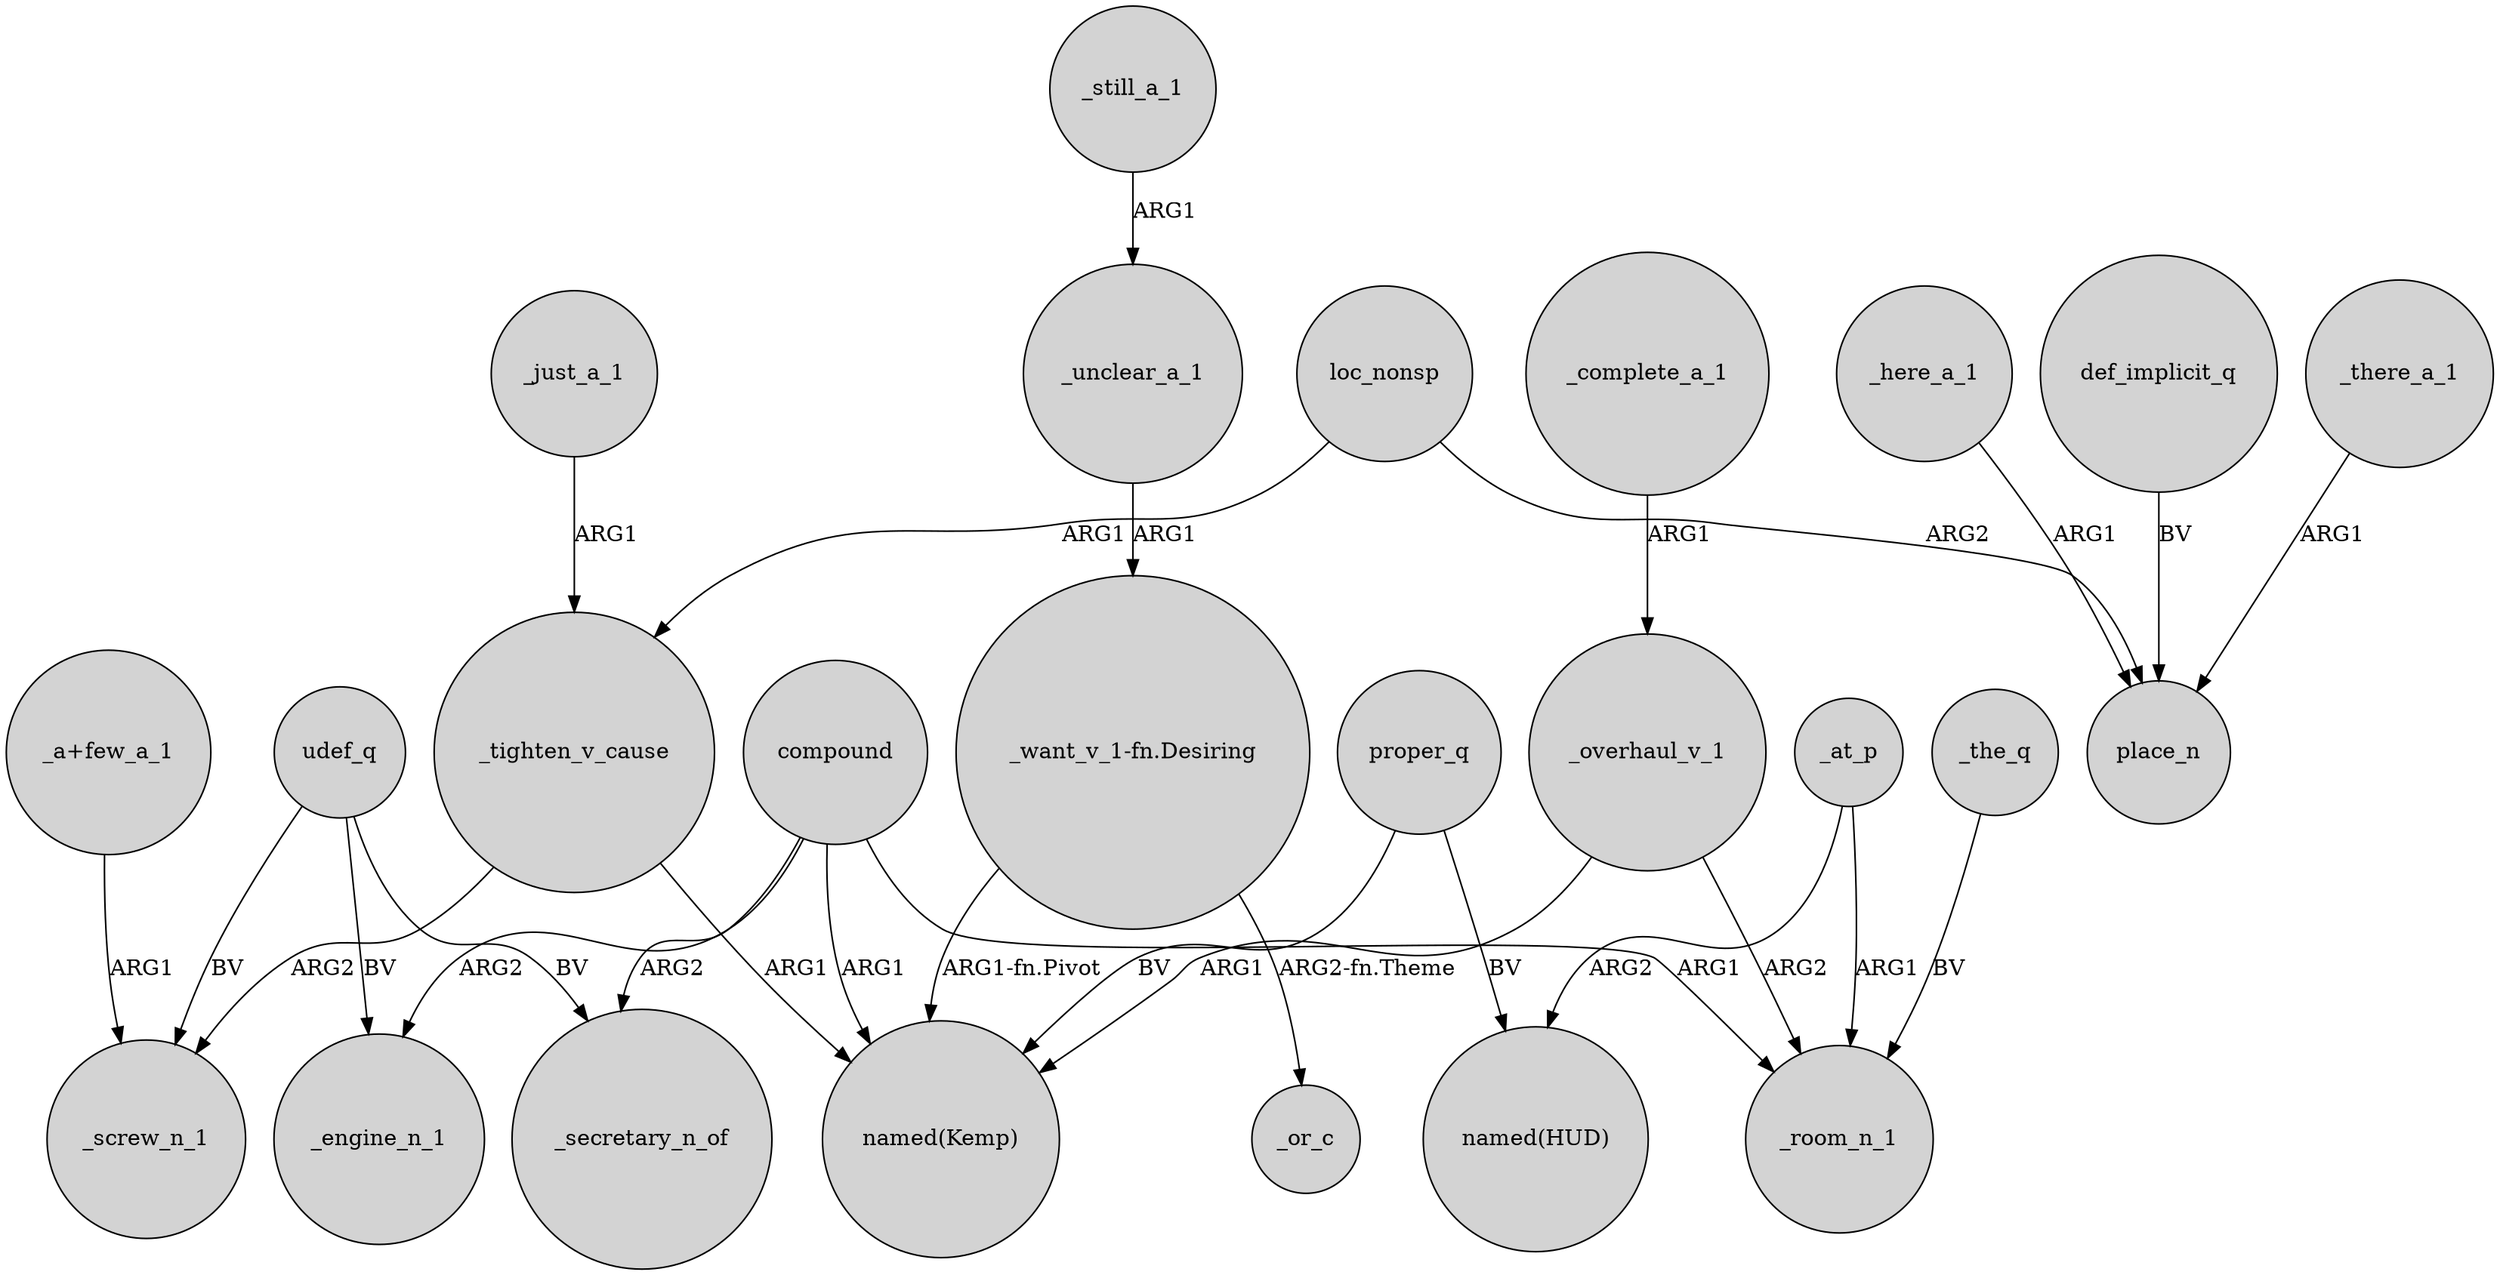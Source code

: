 digraph {
	node [shape=circle style=filled]
	compound -> _secretary_n_of [label=ARG2]
	"_want_v_1-fn.Desiring" -> "named(Kemp)" [label="ARG1-fn.Pivot"]
	proper_q -> "named(Kemp)" [label=BV]
	udef_q -> _secretary_n_of [label=BV]
	_here_a_1 -> place_n [label=ARG1]
	proper_q -> "named(HUD)" [label=BV]
	_overhaul_v_1 -> _room_n_1 [label=ARG2]
	compound -> "named(Kemp)" [label=ARG1]
	def_implicit_q -> place_n [label=BV]
	_complete_a_1 -> _overhaul_v_1 [label=ARG1]
	_at_p -> _room_n_1 [label=ARG1]
	_tighten_v_cause -> _screw_n_1 [label=ARG2]
	_still_a_1 -> _unclear_a_1 [label=ARG1]
	_overhaul_v_1 -> "named(Kemp)" [label=ARG1]
	compound -> _engine_n_1 [label=ARG2]
	_unclear_a_1 -> "_want_v_1-fn.Desiring" [label=ARG1]
	udef_q -> _screw_n_1 [label=BV]
	"_a+few_a_1" -> _screw_n_1 [label=ARG1]
	_just_a_1 -> _tighten_v_cause [label=ARG1]
	loc_nonsp -> _tighten_v_cause [label=ARG1]
	compound -> _room_n_1 [label=ARG1]
	"_want_v_1-fn.Desiring" -> _or_c [label="ARG2-fn.Theme"]
	_at_p -> "named(HUD)" [label=ARG2]
	udef_q -> _engine_n_1 [label=BV]
	loc_nonsp -> place_n [label=ARG2]
	_the_q -> _room_n_1 [label=BV]
	_there_a_1 -> place_n [label=ARG1]
	_tighten_v_cause -> "named(Kemp)" [label=ARG1]
}
